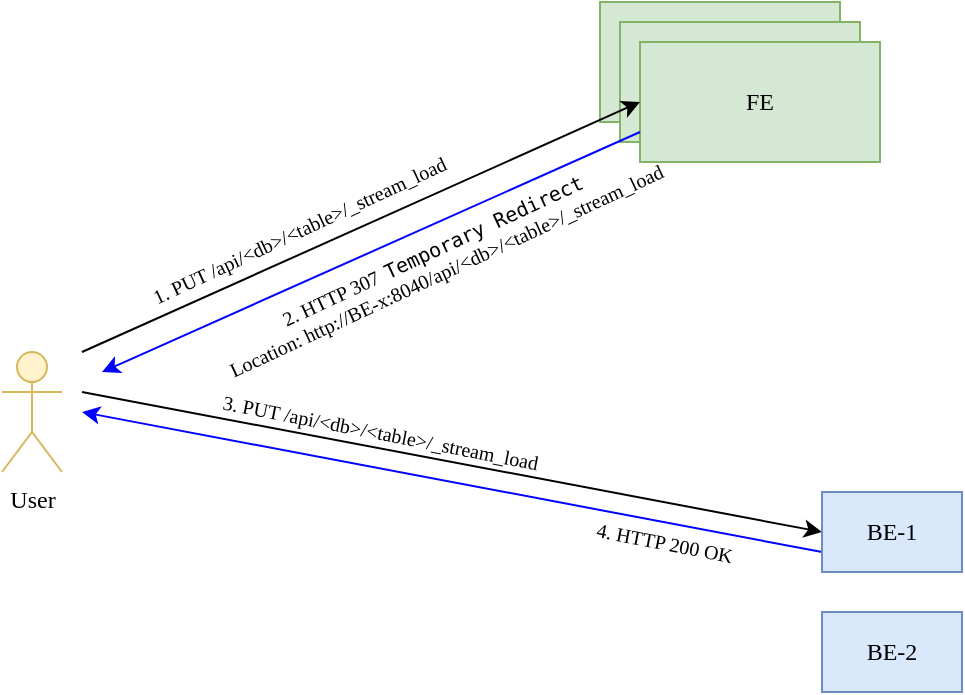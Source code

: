 <mxfile version="22.0.8" type="device" pages="7">
  <diagram id="x-8XUFO4KVnI9SPyYXdu" name="Page-1">
    <mxGraphModel dx="199" dy="569" grid="1" gridSize="10" guides="1" tooltips="1" connect="1" arrows="1" fold="1" page="1" pageScale="1" pageWidth="827" pageHeight="1169" math="0" shadow="0">
      <root>
        <mxCell id="0" />
        <mxCell id="1" parent="0" />
        <mxCell id="h6iO9dej6Ll2tVSFS8EP-6" style="rounded=0;orthogonalLoop=1;jettySize=auto;html=1;entryX=0;entryY=0.5;entryDx=0;entryDy=0;" parent="1" target="9P7ayATm7iGw8O_V9dax-6" edge="1">
          <mxGeometry relative="1" as="geometry">
            <mxPoint x="940" y="210" as="sourcePoint" />
          </mxGeometry>
        </mxCell>
        <mxCell id="h6iO9dej6Ll2tVSFS8EP-7" value="3. PUT /api/&amp;lt;db&amp;gt;/&amp;lt;table&amp;gt;/_stream_load" style="edgeLabel;html=1;align=center;verticalAlign=middle;resizable=0;points=[];labelBackgroundColor=none;fontFamily=Lucida Console;fontSize=10;fontStyle=0;rotation=11;" parent="h6iO9dej6Ll2tVSFS8EP-6" vertex="1" connectable="0">
          <mxGeometry x="-0.067" y="-1" relative="1" as="geometry">
            <mxPoint x="-23" y="-14" as="offset" />
          </mxGeometry>
        </mxCell>
        <mxCell id="9P7ayATm7iGw8O_V9dax-1" value="User" style="shape=umlActor;verticalLabelPosition=bottom;verticalAlign=top;html=1;outlineConnect=0;fontFamily=Comic Sans MS;fillColor=#fff2cc;strokeColor=#d6b656;" parent="1" vertex="1">
          <mxGeometry x="900" y="190" width="30" height="60" as="geometry" />
        </mxCell>
        <mxCell id="9P7ayATm7iGw8O_V9dax-2" value="" style="rounded=0;whiteSpace=wrap;html=1;fillColor=#d5e8d4;strokeColor=#82b366;" parent="1" vertex="1">
          <mxGeometry x="1199" y="15" width="120" height="60" as="geometry" />
        </mxCell>
        <mxCell id="9P7ayATm7iGw8O_V9dax-3" value="" style="rounded=0;whiteSpace=wrap;html=1;fillColor=#d5e8d4;strokeColor=#82b366;" parent="1" vertex="1">
          <mxGeometry x="1209" y="25" width="120" height="60" as="geometry" />
        </mxCell>
        <mxCell id="9P7ayATm7iGw8O_V9dax-4" value="FE" style="rounded=0;whiteSpace=wrap;html=1;fontFamily=Comic Sans MS;fillColor=#d5e8d4;strokeColor=#82b366;" parent="1" vertex="1">
          <mxGeometry x="1219" y="35" width="120" height="60" as="geometry" />
        </mxCell>
        <mxCell id="h6iO9dej6Ll2tVSFS8EP-8" style="rounded=0;orthogonalLoop=1;jettySize=auto;html=1;exitX=0;exitY=0.75;exitDx=0;exitDy=0;strokeColor=#0000FF;" parent="1" source="9P7ayATm7iGw8O_V9dax-6" edge="1">
          <mxGeometry relative="1" as="geometry">
            <mxPoint x="940" y="220" as="targetPoint" />
          </mxGeometry>
        </mxCell>
        <mxCell id="h6iO9dej6Ll2tVSFS8EP-9" value="4. HTTP 200 OK" style="edgeLabel;html=1;align=center;verticalAlign=middle;resizable=0;points=[];labelBackgroundColor=none;fontFamily=Lucida Console;fontSize=10;fontStyle=0;rotation=11;" parent="h6iO9dej6Ll2tVSFS8EP-8" vertex="1" connectable="0">
          <mxGeometry x="-0.274" y="-5" relative="1" as="geometry">
            <mxPoint x="54" y="25" as="offset" />
          </mxGeometry>
        </mxCell>
        <mxCell id="9P7ayATm7iGw8O_V9dax-6" value="BE-1" style="rounded=0;whiteSpace=wrap;html=1;fontFamily=Comic Sans MS;fillColor=#dae8fc;strokeColor=#6c8ebf;" parent="1" vertex="1">
          <mxGeometry x="1310" y="260" width="70" height="40" as="geometry" />
        </mxCell>
        <mxCell id="9P7ayATm7iGw8O_V9dax-7" value="BE-2" style="rounded=0;whiteSpace=wrap;html=1;fontFamily=Comic Sans MS;fillColor=#dae8fc;strokeColor=#6c8ebf;" parent="1" vertex="1">
          <mxGeometry x="1310" y="320" width="70" height="40" as="geometry" />
        </mxCell>
        <mxCell id="h6iO9dej6Ll2tVSFS8EP-1" style="rounded=0;orthogonalLoop=1;jettySize=auto;html=1;entryX=0;entryY=0.5;entryDx=0;entryDy=0;" parent="1" target="9P7ayATm7iGw8O_V9dax-4" edge="1">
          <mxGeometry relative="1" as="geometry">
            <mxPoint x="940" y="190" as="sourcePoint" />
          </mxGeometry>
        </mxCell>
        <mxCell id="h6iO9dej6Ll2tVSFS8EP-2" value="1. PUT /api/&amp;lt;db&amp;gt;/&amp;lt;table&amp;gt;/_stream_load" style="edgeLabel;html=1;align=center;verticalAlign=middle;resizable=0;points=[];labelBackgroundColor=none;fontFamily=Lucida Console;fontSize=10;fontStyle=0;rotation=335;" parent="h6iO9dej6Ll2tVSFS8EP-1" vertex="1" connectable="0">
          <mxGeometry x="-0.047" relative="1" as="geometry">
            <mxPoint x="-25" y="-2" as="offset" />
          </mxGeometry>
        </mxCell>
        <mxCell id="h6iO9dej6Ll2tVSFS8EP-4" style="rounded=0;orthogonalLoop=1;jettySize=auto;html=1;exitX=0;exitY=0.75;exitDx=0;exitDy=0;strokeColor=#0000FF;" parent="1" source="9P7ayATm7iGw8O_V9dax-4" edge="1">
          <mxGeometry relative="1" as="geometry">
            <mxPoint x="950" y="200" as="targetPoint" />
          </mxGeometry>
        </mxCell>
        <mxCell id="h6iO9dej6Ll2tVSFS8EP-10" value="2. HTTP 307&lt;code style=&quot;border-color: var(--border-color); text-align: left; box-sizing: border-box; border-radius: var(--elem-radius); padding: 0.125rem 0.25rem; width: fit-content; font-size: 10px;&quot;&gt;Temporary Redirect&lt;/code&gt;&lt;br style=&quot;border-color: var(--border-color); text-align: left; font-size: 10px;&quot;&gt;&lt;span style=&quot;text-align: left; font-size: 10px;&quot;&gt;Location: http://BE-x:8040/api/&amp;lt;db&amp;gt;/&amp;lt;table&amp;gt;/_stream_load&lt;/span&gt;" style="edgeLabel;html=1;align=center;verticalAlign=middle;resizable=0;points=[];fontSize=10;fontFamily=Lucida Console;rotation=335;labelBackgroundColor=none;fontStyle=0" parent="h6iO9dej6Ll2tVSFS8EP-4" vertex="1" connectable="0">
          <mxGeometry x="-0.073" relative="1" as="geometry">
            <mxPoint x="24" y="8" as="offset" />
          </mxGeometry>
        </mxCell>
      </root>
    </mxGraphModel>
  </diagram>
  <diagram id="SNlr5mZYPRkQkHPOVEBI" name="Page-2">
    <mxGraphModel dx="199" dy="649" grid="1" gridSize="10" guides="1" tooltips="1" connect="1" arrows="1" fold="1" page="1" pageScale="1" pageWidth="827" pageHeight="1169" math="0" shadow="0">
      <root>
        <mxCell id="0" />
        <mxCell id="1" parent="0" />
        <mxCell id="7bP2aym7wYCzR2TTsN6d-26" value="Private Network" style="rounded=0;whiteSpace=wrap;html=1;labelBackgroundColor=none;fontFamily=Verdana;fontSize=10;fillColor=#eeeeee;dashed=1;strokeColor=#36393d;labelPosition=center;verticalLabelPosition=bottom;align=center;verticalAlign=top;fontStyle=1" parent="1" vertex="1">
          <mxGeometry x="1230" y="32" width="270" height="390" as="geometry" />
        </mxCell>
        <mxCell id="7bP2aym7wYCzR2TTsN6d-1" style="rounded=0;orthogonalLoop=1;jettySize=auto;html=1;entryX=0;entryY=0.5;entryDx=0;entryDy=0;" parent="1" target="7bP2aym7wYCzR2TTsN6d-9" edge="1">
          <mxGeometry relative="1" as="geometry">
            <mxPoint x="940" y="252" as="sourcePoint" />
          </mxGeometry>
        </mxCell>
        <mxCell id="7bP2aym7wYCzR2TTsN6d-2" value="3. PUT /api/&amp;lt;db&amp;gt;/&amp;lt;table&amp;gt;/_stream_load" style="edgeLabel;html=1;align=center;verticalAlign=middle;resizable=0;points=[];labelBackgroundColor=none;fontFamily=Lucida Console;fontSize=10;fontStyle=0;rotation=11;" parent="7bP2aym7wYCzR2TTsN6d-1" vertex="1" connectable="0">
          <mxGeometry x="-0.067" y="-1" relative="1" as="geometry">
            <mxPoint x="-23" y="-14" as="offset" />
          </mxGeometry>
        </mxCell>
        <mxCell id="7bP2aym7wYCzR2TTsN6d-3" value="User" style="shape=umlActor;verticalLabelPosition=bottom;verticalAlign=top;html=1;outlineConnect=0;fontFamily=Comic Sans MS;fillColor=#fff2cc;strokeColor=#d6b656;" parent="1" vertex="1">
          <mxGeometry x="900" y="232" width="30" height="60" as="geometry" />
        </mxCell>
        <mxCell id="7bP2aym7wYCzR2TTsN6d-20" style="edgeStyle=none;rounded=0;orthogonalLoop=1;jettySize=auto;html=1;exitX=1;exitY=0.5;exitDx=0;exitDy=0;entryX=0;entryY=0.5;entryDx=0;entryDy=0;strokeColor=#000000;fontFamily=Lucida Console;fontSize=10;" parent="1" source="7bP2aym7wYCzR2TTsN6d-6" target="7bP2aym7wYCzR2TTsN6d-17" edge="1">
          <mxGeometry relative="1" as="geometry" />
        </mxCell>
        <mxCell id="7bP2aym7wYCzR2TTsN6d-21" style="edgeStyle=none;rounded=0;orthogonalLoop=1;jettySize=auto;html=1;exitX=1;exitY=0.5;exitDx=0;exitDy=0;strokeColor=#000000;fontFamily=Lucida Console;fontSize=10;" parent="1" source="7bP2aym7wYCzR2TTsN6d-6" target="7bP2aym7wYCzR2TTsN6d-18" edge="1">
          <mxGeometry relative="1" as="geometry" />
        </mxCell>
        <mxCell id="7bP2aym7wYCzR2TTsN6d-22" style="edgeStyle=none;rounded=0;orthogonalLoop=1;jettySize=auto;html=1;exitX=1;exitY=0.5;exitDx=0;exitDy=0;entryX=0;entryY=0.5;entryDx=0;entryDy=0;strokeColor=#000000;fontFamily=Lucida Console;fontSize=10;" parent="1" source="7bP2aym7wYCzR2TTsN6d-6" target="7bP2aym7wYCzR2TTsN6d-19" edge="1">
          <mxGeometry relative="1" as="geometry" />
        </mxCell>
        <mxCell id="7bP2aym7wYCzR2TTsN6d-6" value="FE Service LB" style="rounded=0;whiteSpace=wrap;html=1;fontFamily=Comic Sans MS;fillColor=#fff2cc;strokeColor=#d6b656;" parent="1" vertex="1">
          <mxGeometry x="1219" y="77" width="120" height="60" as="geometry" />
        </mxCell>
        <mxCell id="7bP2aym7wYCzR2TTsN6d-9" value="BE-1 POD" style="rounded=0;whiteSpace=wrap;html=1;fontFamily=Comic Sans MS;fillColor=#dae8fc;strokeColor=#6c8ebf;" parent="1" vertex="1">
          <mxGeometry x="1310" y="302" width="70" height="40" as="geometry" />
        </mxCell>
        <mxCell id="7bP2aym7wYCzR2TTsN6d-10" value="BE-2 POD" style="rounded=0;whiteSpace=wrap;html=1;fontFamily=Comic Sans MS;fillColor=#dae8fc;strokeColor=#6c8ebf;" parent="1" vertex="1">
          <mxGeometry x="1310" y="362" width="70" height="40" as="geometry" />
        </mxCell>
        <mxCell id="7bP2aym7wYCzR2TTsN6d-11" style="rounded=0;orthogonalLoop=1;jettySize=auto;html=1;entryX=0;entryY=0.5;entryDx=0;entryDy=0;" parent="1" target="7bP2aym7wYCzR2TTsN6d-6" edge="1">
          <mxGeometry relative="1" as="geometry">
            <mxPoint x="940" y="232" as="sourcePoint" />
          </mxGeometry>
        </mxCell>
        <mxCell id="7bP2aym7wYCzR2TTsN6d-12" value="1. PUT /api/&amp;lt;db&amp;gt;/&amp;lt;table&amp;gt;/_stream_load" style="edgeLabel;html=1;align=center;verticalAlign=middle;resizable=0;points=[];labelBackgroundColor=none;fontFamily=Lucida Console;fontSize=10;fontStyle=0;rotation=335;" parent="7bP2aym7wYCzR2TTsN6d-11" vertex="1" connectable="0">
          <mxGeometry x="-0.047" relative="1" as="geometry">
            <mxPoint x="-25" y="-2" as="offset" />
          </mxGeometry>
        </mxCell>
        <mxCell id="7bP2aym7wYCzR2TTsN6d-13" style="rounded=0;orthogonalLoop=1;jettySize=auto;html=1;exitX=0;exitY=0.75;exitDx=0;exitDy=0;strokeColor=#0000FF;" parent="1" source="7bP2aym7wYCzR2TTsN6d-6" edge="1">
          <mxGeometry relative="1" as="geometry">
            <mxPoint x="950" y="242" as="targetPoint" />
          </mxGeometry>
        </mxCell>
        <mxCell id="7bP2aym7wYCzR2TTsN6d-14" value="2. HTTP 307&lt;code style=&quot;border-color: var(--border-color); text-align: left; box-sizing: border-box; border-radius: var(--elem-radius); padding: 0.125rem 0.25rem; width: fit-content; font-size: 10px;&quot;&gt;Temporary Redirect&lt;/code&gt;&lt;br style=&quot;border-color: var(--border-color); text-align: left; font-size: 10px;&quot;&gt;&lt;span style=&quot;text-align: left; font-size: 10px;&quot;&gt;Location: &lt;font color=&quot;#ff0000&quot;&gt;http://BE-x:8040/api/&amp;lt;db&amp;gt;/&amp;lt;table&amp;gt;/_stream_load&lt;/font&gt;&lt;/span&gt;" style="edgeLabel;html=1;align=center;verticalAlign=middle;resizable=0;points=[];fontSize=10;fontFamily=Lucida Console;rotation=335;labelBackgroundColor=none;fontStyle=0" parent="7bP2aym7wYCzR2TTsN6d-13" vertex="1" connectable="0">
          <mxGeometry x="-0.073" relative="1" as="geometry">
            <mxPoint x="24" y="8" as="offset" />
          </mxGeometry>
        </mxCell>
        <mxCell id="7bP2aym7wYCzR2TTsN6d-17" value="FE POD" style="rounded=0;whiteSpace=wrap;html=1;fontFamily=Comic Sans MS;fillColor=#d5e8d4;strokeColor=#82b366;opacity=80;" parent="1" vertex="1">
          <mxGeometry x="1410" y="42" width="70" height="40" as="geometry" />
        </mxCell>
        <mxCell id="7bP2aym7wYCzR2TTsN6d-18" value="FE POD" style="rounded=0;whiteSpace=wrap;html=1;fontFamily=Comic Sans MS;fillColor=#d5e8d4;strokeColor=#82b366;opacity=80;" parent="1" vertex="1">
          <mxGeometry x="1410" y="92" width="70" height="40" as="geometry" />
        </mxCell>
        <mxCell id="7bP2aym7wYCzR2TTsN6d-19" value="FE POD" style="rounded=0;whiteSpace=wrap;html=1;fontFamily=Comic Sans MS;fillColor=#d5e8d4;strokeColor=#82b366;opacity=80;" parent="1" vertex="1">
          <mxGeometry x="1410" y="142" width="70" height="40" as="geometry" />
        </mxCell>
        <mxCell id="7bP2aym7wYCzR2TTsN6d-23" value="" style="verticalLabelPosition=bottom;verticalAlign=top;html=1;shape=mxgraph.basic.no_symbol;labelBackgroundColor=none;fontFamily=Lucida Console;fontSize=10;opacity=80;fillColor=#FF0000;strokeColor=none;" parent="1" vertex="1">
          <mxGeometry x="1210" y="282" width="40" height="40" as="geometry" />
        </mxCell>
      </root>
    </mxGraphModel>
  </diagram>
  <diagram id="usL6LKdsgT7rTrIcIbps" name="Page-3">
    <mxGraphModel dx="199" dy="649" grid="1" gridSize="10" guides="1" tooltips="1" connect="1" arrows="1" fold="1" page="1" pageScale="1" pageWidth="827" pageHeight="1169" math="0" shadow="0">
      <root>
        <mxCell id="0" />
        <mxCell id="1" parent="0" />
        <mxCell id="xTGqJYmua0WMi3BBw8ay-1" value="Private Network" style="rounded=0;whiteSpace=wrap;html=1;labelBackgroundColor=none;fontFamily=Verdana;fontSize=10;fillColor=#eeeeee;dashed=1;strokeColor=#36393d;labelPosition=center;verticalLabelPosition=bottom;align=center;verticalAlign=top;fontStyle=1" parent="1" vertex="1">
          <mxGeometry x="1230" y="32" width="270" height="390" as="geometry" />
        </mxCell>
        <mxCell id="xTGqJYmua0WMi3BBw8ay-4" value="User" style="shape=umlActor;verticalLabelPosition=bottom;verticalAlign=top;html=1;outlineConnect=0;fontFamily=Comic Sans MS;fillColor=#fff2cc;strokeColor=#d6b656;" parent="1" vertex="1">
          <mxGeometry x="922" y="265" width="30" height="60" as="geometry" />
        </mxCell>
        <mxCell id="xTGqJYmua0WMi3BBw8ay-5" style="edgeStyle=none;rounded=0;orthogonalLoop=1;jettySize=auto;html=1;exitX=1;exitY=0.5;exitDx=0;exitDy=0;entryX=0;entryY=0.5;entryDx=0;entryDy=0;strokeColor=#000000;fontFamily=Lucida Console;fontSize=10;" parent="1" source="xTGqJYmua0WMi3BBw8ay-8" target="xTGqJYmua0WMi3BBw8ay-15" edge="1">
          <mxGeometry relative="1" as="geometry" />
        </mxCell>
        <mxCell id="xTGqJYmua0WMi3BBw8ay-6" style="edgeStyle=none;rounded=0;orthogonalLoop=1;jettySize=auto;html=1;exitX=1;exitY=0.5;exitDx=0;exitDy=0;strokeColor=#000000;fontFamily=Lucida Console;fontSize=10;" parent="1" source="xTGqJYmua0WMi3BBw8ay-8" target="xTGqJYmua0WMi3BBw8ay-16" edge="1">
          <mxGeometry relative="1" as="geometry" />
        </mxCell>
        <mxCell id="xTGqJYmua0WMi3BBw8ay-7" style="edgeStyle=none;rounded=0;orthogonalLoop=1;jettySize=auto;html=1;exitX=1;exitY=0.5;exitDx=0;exitDy=0;entryX=0;entryY=0.5;entryDx=0;entryDy=0;strokeColor=#000000;fontFamily=Lucida Console;fontSize=10;" parent="1" source="xTGqJYmua0WMi3BBw8ay-8" target="xTGqJYmua0WMi3BBw8ay-17" edge="1">
          <mxGeometry relative="1" as="geometry" />
        </mxCell>
        <mxCell id="xTGqJYmua0WMi3BBw8ay-8" value="FE Service LB" style="rounded=0;whiteSpace=wrap;html=1;fontFamily=Comic Sans MS;fillColor=#fff2cc;strokeColor=#d6b656;" parent="1" vertex="1">
          <mxGeometry x="1219" y="77" width="120" height="60" as="geometry" />
        </mxCell>
        <mxCell id="xTGqJYmua0WMi3BBw8ay-9" value="BE-1 POD" style="rounded=0;whiteSpace=wrap;html=1;fontFamily=Comic Sans MS;fillColor=#dae8fc;strokeColor=#6c8ebf;" parent="1" vertex="1">
          <mxGeometry x="1410" y="242" width="70" height="40" as="geometry" />
        </mxCell>
        <mxCell id="xTGqJYmua0WMi3BBw8ay-10" value="BE-2 POD" style="rounded=0;whiteSpace=wrap;html=1;fontFamily=Comic Sans MS;fillColor=#dae8fc;strokeColor=#6c8ebf;" parent="1" vertex="1">
          <mxGeometry x="1410" y="310" width="70" height="40" as="geometry" />
        </mxCell>
        <mxCell id="xTGqJYmua0WMi3BBw8ay-11" style="rounded=0;orthogonalLoop=1;jettySize=auto;html=1;entryX=0;entryY=0.25;entryDx=0;entryDy=0;" parent="1" edge="1">
          <mxGeometry relative="1" as="geometry">
            <mxPoint x="960" y="288" as="sourcePoint" />
            <mxPoint x="1219" y="288" as="targetPoint" />
          </mxGeometry>
        </mxCell>
        <mxCell id="xTGqJYmua0WMi3BBw8ay-12" value="1. PUT /api/&amp;lt;db&amp;gt;/&amp;lt;table&amp;gt;/_stream_load" style="edgeLabel;html=1;align=center;verticalAlign=middle;resizable=0;points=[];labelBackgroundColor=none;fontFamily=Lucida Console;fontSize=10;fontStyle=0;rotation=0;" parent="xTGqJYmua0WMi3BBw8ay-11" vertex="1" connectable="0">
          <mxGeometry x="-0.047" relative="1" as="geometry">
            <mxPoint x="-22" y="-15" as="offset" />
          </mxGeometry>
        </mxCell>
        <mxCell id="xTGqJYmua0WMi3BBw8ay-13" style="rounded=0;orthogonalLoop=1;jettySize=auto;html=1;exitX=0.003;exitY=0.667;exitDx=0;exitDy=0;strokeColor=#0000FF;exitPerimeter=0;" parent="1" source="xTGqJYmua0WMi3BBw8ay-19" edge="1">
          <mxGeometry relative="1" as="geometry">
            <mxPoint x="960" y="310" as="targetPoint" />
            <mxPoint x="1219" y="308" as="sourcePoint" />
          </mxGeometry>
        </mxCell>
        <mxCell id="xTGqJYmua0WMi3BBw8ay-14" value="2. HTTP OK" style="edgeLabel;html=1;align=center;verticalAlign=middle;resizable=0;points=[];fontSize=10;fontFamily=Lucida Console;rotation=0;labelBackgroundColor=none;fontStyle=0" parent="xTGqJYmua0WMi3BBw8ay-13" vertex="1" connectable="0">
          <mxGeometry x="-0.073" relative="1" as="geometry">
            <mxPoint x="-9" y="8" as="offset" />
          </mxGeometry>
        </mxCell>
        <mxCell id="xTGqJYmua0WMi3BBw8ay-15" value="FE POD" style="rounded=0;whiteSpace=wrap;html=1;fontFamily=Comic Sans MS;fillColor=#d5e8d4;strokeColor=#82b366;opacity=80;" parent="1" vertex="1">
          <mxGeometry x="1410" y="42" width="70" height="40" as="geometry" />
        </mxCell>
        <mxCell id="xTGqJYmua0WMi3BBw8ay-16" value="FE POD" style="rounded=0;whiteSpace=wrap;html=1;fontFamily=Comic Sans MS;fillColor=#d5e8d4;strokeColor=#82b366;opacity=80;" parent="1" vertex="1">
          <mxGeometry x="1410" y="92" width="70" height="40" as="geometry" />
        </mxCell>
        <mxCell id="xTGqJYmua0WMi3BBw8ay-17" value="FE POD" style="rounded=0;whiteSpace=wrap;html=1;fontFamily=Comic Sans MS;fillColor=#d5e8d4;strokeColor=#82b366;opacity=80;" parent="1" vertex="1">
          <mxGeometry x="1410" y="142" width="70" height="40" as="geometry" />
        </mxCell>
        <mxCell id="xTGqJYmua0WMi3BBw8ay-20" style="edgeStyle=none;rounded=0;orthogonalLoop=1;jettySize=auto;html=1;exitX=1;exitY=0.5;exitDx=0;exitDy=0;entryX=0;entryY=0.5;entryDx=0;entryDy=0;strokeColor=#000000;fontFamily=Verdana;fontSize=10;fontColor=#FF0000;" parent="1" source="xTGqJYmua0WMi3BBw8ay-19" target="xTGqJYmua0WMi3BBw8ay-9" edge="1">
          <mxGeometry relative="1" as="geometry" />
        </mxCell>
        <mxCell id="xTGqJYmua0WMi3BBw8ay-21" style="edgeStyle=none;rounded=0;orthogonalLoop=1;jettySize=auto;html=1;exitX=1;exitY=0.5;exitDx=0;exitDy=0;entryX=0;entryY=0.5;entryDx=0;entryDy=0;strokeColor=#000000;fontFamily=Verdana;fontSize=10;fontColor=#FF0000;" parent="1" source="xTGqJYmua0WMi3BBw8ay-19" target="xTGqJYmua0WMi3BBw8ay-10" edge="1">
          <mxGeometry relative="1" as="geometry" />
        </mxCell>
        <mxCell id="xTGqJYmua0WMi3BBw8ay-19" value="BE Service LB" style="rounded=0;whiteSpace=wrap;html=1;fontFamily=Comic Sans MS;fillColor=#fff2cc;strokeColor=#d6b656;fontStyle=1" parent="1" vertex="1">
          <mxGeometry x="1219" y="270" width="120" height="60" as="geometry" />
        </mxCell>
      </root>
    </mxGraphModel>
  </diagram>
  <diagram id="m3ujRV2cdkXI_hfu4w7O" name="Page-4">
    <mxGraphModel dx="199" dy="1738" grid="1" gridSize="10" guides="1" tooltips="1" connect="1" arrows="1" fold="1" page="1" pageScale="1" pageWidth="827" pageHeight="1169" math="0" shadow="0">
      <root>
        <mxCell id="0" />
        <mxCell id="1" parent="0" />
        <mxCell id="RmEavR5O3qaWNadBns78-1" value="Kubernetes" style="rounded=0;whiteSpace=wrap;html=1;labelBackgroundColor=none;fontFamily=Verdana;fontSize=10;fillColor=#eeeeee;dashed=1;strokeColor=#36393d;labelPosition=center;verticalLabelPosition=bottom;align=center;verticalAlign=top;fontStyle=1" parent="1" vertex="1">
          <mxGeometry x="1230" y="-20" width="540" height="480" as="geometry" />
        </mxCell>
        <mxCell id="RmEavR5O3qaWNadBns78-2" value="User" style="shape=umlActor;verticalLabelPosition=bottom;verticalAlign=top;html=1;outlineConnect=0;fontFamily=Comic Sans MS;fillColor=#fff2cc;strokeColor=#d6b656;" parent="1" vertex="1">
          <mxGeometry x="870" y="265" width="30" height="95" as="geometry" />
        </mxCell>
        <mxCell id="RmEavR5O3qaWNadBns78-3" style="edgeStyle=none;rounded=0;orthogonalLoop=1;jettySize=auto;html=1;exitX=1;exitY=0.5;exitDx=0;exitDy=0;entryX=0;entryY=0.5;entryDx=0;entryDy=0;strokeColor=#000000;fontFamily=Lucida Console;fontSize=10;" parent="1" source="RmEavR5O3qaWNadBns78-6" target="RmEavR5O3qaWNadBns78-13" edge="1">
          <mxGeometry relative="1" as="geometry" />
        </mxCell>
        <mxCell id="RmEavR5O3qaWNadBns78-4" style="edgeStyle=none;rounded=0;orthogonalLoop=1;jettySize=auto;html=1;exitX=1;exitY=0.5;exitDx=0;exitDy=0;strokeColor=#000000;fontFamily=Lucida Console;fontSize=10;" parent="1" source="RmEavR5O3qaWNadBns78-6" target="RmEavR5O3qaWNadBns78-14" edge="1">
          <mxGeometry relative="1" as="geometry" />
        </mxCell>
        <mxCell id="RmEavR5O3qaWNadBns78-5" style="edgeStyle=none;rounded=0;orthogonalLoop=1;jettySize=auto;html=1;exitX=1;exitY=0.5;exitDx=0;exitDy=0;entryX=0;entryY=0.5;entryDx=0;entryDy=0;strokeColor=#000000;fontFamily=Lucida Console;fontSize=10;" parent="1" source="RmEavR5O3qaWNadBns78-6" target="RmEavR5O3qaWNadBns78-15" edge="1">
          <mxGeometry relative="1" as="geometry" />
        </mxCell>
        <mxCell id="RmEavR5O3qaWNadBns78-6" value="FE Service LB" style="rounded=0;whiteSpace=wrap;html=1;fontFamily=Comic Sans MS;fillColor=#fff2cc;strokeColor=#d6b656;" parent="1" vertex="1">
          <mxGeometry x="1218" y="35" width="120" height="60" as="geometry" />
        </mxCell>
        <mxCell id="RmEavR5O3qaWNadBns78-7" value="BE-1 POD" style="rounded=0;whiteSpace=wrap;html=1;fontFamily=Comic Sans MS;fillColor=#dae8fc;strokeColor=#6c8ebf;" parent="1" vertex="1">
          <mxGeometry x="1680" y="251" width="70" height="40" as="geometry" />
        </mxCell>
        <mxCell id="RmEavR5O3qaWNadBns78-8" value="BE-2 POD" style="rounded=0;whiteSpace=wrap;html=1;fontFamily=Comic Sans MS;fillColor=#dae8fc;strokeColor=#6c8ebf;" parent="1" vertex="1">
          <mxGeometry x="1670" y="330" width="70" height="40" as="geometry" />
        </mxCell>
        <mxCell id="RmEavR5O3qaWNadBns78-9" style="rounded=0;orthogonalLoop=1;jettySize=auto;html=1;entryX=0;entryY=0.25;entryDx=0;entryDy=0;" parent="1" edge="1">
          <mxGeometry relative="1" as="geometry">
            <mxPoint x="910" y="270" as="sourcePoint" />
            <mxPoint x="1219" y="288" as="targetPoint" />
          </mxGeometry>
        </mxCell>
        <mxCell id="RmEavR5O3qaWNadBns78-10" value="1. PUT /api/&amp;lt;db&amp;gt;/&amp;lt;table&amp;gt;/_stream_load" style="edgeLabel;html=1;align=center;verticalAlign=middle;resizable=0;points=[];labelBackgroundColor=none;fontFamily=Helvetica;fontSize=10;fontStyle=0;rotation=4;" parent="RmEavR5O3qaWNadBns78-9" vertex="1" connectable="0">
          <mxGeometry x="-0.047" relative="1" as="geometry">
            <mxPoint x="-22" y="-15" as="offset" />
          </mxGeometry>
        </mxCell>
        <mxCell id="RmEavR5O3qaWNadBns78-11" style="rounded=0;orthogonalLoop=1;jettySize=auto;html=1;exitX=0.003;exitY=0.667;exitDx=0;exitDy=0;strokeColor=#0000FF;exitPerimeter=0;" parent="1" edge="1">
          <mxGeometry relative="1" as="geometry">
            <mxPoint x="910" y="280" as="targetPoint" />
            <mxPoint x="1219" y="300.02" as="sourcePoint" />
          </mxGeometry>
        </mxCell>
        <mxCell id="RmEavR5O3qaWNadBns78-12" value="4. HTTP 307&lt;code style=&quot;border-color: var(--border-color); text-align: left; box-sizing: border-box; border-radius: var(--elem-radius); padding: 0.125rem 0.25rem; width: fit-content; font-size: 10px;&quot;&gt;Temporary Redirect&lt;/code&gt;&lt;br style=&quot;border-color: var(--border-color); text-align: left; font-size: 10px;&quot;&gt;&lt;span style=&quot;border-color: var(--border-color); font-size: 10px;&quot;&gt;Location: &lt;font color=&quot;#ff0000&quot; style=&quot;font-size: 10px;&quot;&gt;http://nginx-lb/be/BE-x:8040/api/&amp;lt;db&amp;gt;/&amp;lt;table&amp;gt;/_stream_load&lt;/font&gt;&lt;/span&gt;" style="edgeLabel;html=1;align=center;verticalAlign=middle;resizable=0;points=[];fontSize=10;fontFamily=Helvetica;rotation=4;labelBackgroundColor=none;fontStyle=0" parent="RmEavR5O3qaWNadBns78-11" vertex="1" connectable="0">
          <mxGeometry x="-0.073" relative="1" as="geometry">
            <mxPoint x="-10" y="12" as="offset" />
          </mxGeometry>
        </mxCell>
        <mxCell id="RmEavR5O3qaWNadBns78-13" value="FE POD" style="rounded=0;whiteSpace=wrap;html=1;fontFamily=Comic Sans MS;fillColor=#d5e8d4;strokeColor=#82b366;opacity=80;" parent="1" vertex="1">
          <mxGeometry x="1391" width="70" height="40" as="geometry" />
        </mxCell>
        <mxCell id="RmEavR5O3qaWNadBns78-14" value="FE POD" style="rounded=0;whiteSpace=wrap;html=1;fontFamily=Comic Sans MS;fillColor=#d5e8d4;strokeColor=#82b366;opacity=80;" parent="1" vertex="1">
          <mxGeometry x="1391" y="50" width="70" height="40" as="geometry" />
        </mxCell>
        <mxCell id="RmEavR5O3qaWNadBns78-15" value="FE POD" style="rounded=0;whiteSpace=wrap;html=1;fontFamily=Comic Sans MS;fillColor=#d5e8d4;strokeColor=#82b366;opacity=80;" parent="1" vertex="1">
          <mxGeometry x="1391" y="100" width="70" height="40" as="geometry" />
        </mxCell>
        <mxCell id="RmEavR5O3qaWNadBns78-23" style="rounded=0;orthogonalLoop=1;jettySize=auto;html=1;exitX=1;exitY=0.5;exitDx=0;exitDy=0;entryX=0;entryY=0.5;entryDx=0;entryDy=0;" parent="1" source="RmEavR5O3qaWNadBns78-19" target="RmEavR5O3qaWNadBns78-20" edge="1">
          <mxGeometry relative="1" as="geometry" />
        </mxCell>
        <mxCell id="RmEavR5O3qaWNadBns78-24" style="edgeStyle=none;rounded=0;orthogonalLoop=1;jettySize=auto;html=1;exitX=1;exitY=0.5;exitDx=0;exitDy=0;entryX=0;entryY=0.5;entryDx=0;entryDy=0;" parent="1" source="RmEavR5O3qaWNadBns78-19" target="RmEavR5O3qaWNadBns78-21" edge="1">
          <mxGeometry relative="1" as="geometry" />
        </mxCell>
        <mxCell id="RmEavR5O3qaWNadBns78-25" style="edgeStyle=none;rounded=0;orthogonalLoop=1;jettySize=auto;html=1;exitX=1;exitY=0.5;exitDx=0;exitDy=0;entryX=0;entryY=0.75;entryDx=0;entryDy=0;" parent="1" source="RmEavR5O3qaWNadBns78-19" target="RmEavR5O3qaWNadBns78-22" edge="1">
          <mxGeometry relative="1" as="geometry" />
        </mxCell>
        <mxCell id="RmEavR5O3qaWNadBns78-19" value="NGINX Service LB" style="rounded=0;whiteSpace=wrap;html=1;fontFamily=Comic Sans MS;fillColor=#fff2cc;strokeColor=#d6b656;" parent="1" vertex="1">
          <mxGeometry x="1218" y="265" width="120" height="60" as="geometry" />
        </mxCell>
        <mxCell id="RmEavR5O3qaWNadBns78-26" style="edgeStyle=none;rounded=0;orthogonalLoop=1;jettySize=auto;html=1;" parent="1" edge="1">
          <mxGeometry relative="1" as="geometry">
            <mxPoint x="1395" y="246" as="sourcePoint" />
            <mxPoint x="1240" y="100" as="targetPoint" />
          </mxGeometry>
        </mxCell>
        <mxCell id="1QH5dcmAh4hxBmZYu2zF-1" value="2. PUT /api/&amp;lt;db&amp;gt;/&amp;lt;table&amp;gt;/_stream_load" style="edgeLabel;html=1;align=center;verticalAlign=middle;resizable=0;points=[];rotation=43;fontSize=10;fontFamily=Helvetica;labelBackgroundColor=none;" parent="RmEavR5O3qaWNadBns78-26" vertex="1" connectable="0">
          <mxGeometry x="-0.043" y="1" relative="1" as="geometry">
            <mxPoint x="-14" y="-2" as="offset" />
          </mxGeometry>
        </mxCell>
        <mxCell id="1QH5dcmAh4hxBmZYu2zF-3" style="edgeStyle=none;rounded=0;orthogonalLoop=1;jettySize=auto;html=1;exitX=1;exitY=0.5;exitDx=0;exitDy=0;entryX=0;entryY=0.5;entryDx=0;entryDy=0;fontFamily=Helvetica;fontSize=10;fontColor=#FF0000;" parent="1" source="RmEavR5O3qaWNadBns78-20" target="RmEavR5O3qaWNadBns78-7" edge="1">
          <mxGeometry relative="1" as="geometry" />
        </mxCell>
        <mxCell id="1QH5dcmAh4hxBmZYu2zF-4" value="6. PUT &lt;font color=&quot;#ff0000&quot; style=&quot;font-size: 10px;&quot;&gt;/api/&amp;lt;db&amp;gt;/&amp;lt;table&amp;gt;/_stream_load&lt;/font&gt;" style="edgeLabel;html=1;align=center;verticalAlign=middle;resizable=0;points=[];fontSize=10;fontFamily=Helvetica;fontColor=#000000;labelBackgroundColor=none;" parent="1QH5dcmAh4hxBmZYu2zF-3" vertex="1" connectable="0">
          <mxGeometry x="-0.176" y="2" relative="1" as="geometry">
            <mxPoint x="15" y="-9" as="offset" />
          </mxGeometry>
        </mxCell>
        <mxCell id="RmEavR5O3qaWNadBns78-20" value="NGINX POD" style="rounded=0;whiteSpace=wrap;html=1;fontFamily=Comic Sans MS;fillColor=#ffcc99;strokeColor=#36393d;" parent="1" vertex="1">
          <mxGeometry x="1370" y="251" width="80" height="40" as="geometry" />
        </mxCell>
        <mxCell id="RmEavR5O3qaWNadBns78-21" value="NGINX POD" style="rounded=0;whiteSpace=wrap;html=1;fontFamily=Comic Sans MS;fillColor=#ffcc99;strokeColor=#36393d;" parent="1" vertex="1">
          <mxGeometry x="1370" y="330" width="80" height="40" as="geometry" />
        </mxCell>
        <mxCell id="RmEavR5O3qaWNadBns78-22" value="NGINX POD" style="rounded=0;whiteSpace=wrap;html=1;fontFamily=Comic Sans MS;fillColor=#ffcc99;strokeColor=#36393d;" parent="1" vertex="1">
          <mxGeometry x="1370" y="400" width="80" height="40" as="geometry" />
        </mxCell>
        <mxCell id="RmEavR5O3qaWNadBns78-28" style="rounded=0;orthogonalLoop=1;jettySize=auto;html=1;strokeColor=#0000FF;entryX=1;entryY=0;entryDx=0;entryDy=0;" parent="1" edge="1">
          <mxGeometry relative="1" as="geometry">
            <mxPoint x="1421" y="251" as="targetPoint" />
            <mxPoint x="1260" y="100" as="sourcePoint" />
          </mxGeometry>
        </mxCell>
        <mxCell id="1QH5dcmAh4hxBmZYu2zF-2" value="3. HTTP 307&lt;code style=&quot;border-color: var(--border-color); font-size: 10px; text-align: left; box-sizing: border-box; border-radius: var(--elem-radius); padding: 0.125rem 0.25rem; width: fit-content;&quot;&gt;Temporary Redirect&lt;/code&gt;&lt;br style=&quot;border-color: var(--border-color); font-size: 10px; text-align: left;&quot;&gt;&lt;span style=&quot;font-size: 10px;&quot;&gt;Location: http://BE-x:8040/api/&amp;lt;db&amp;gt;/&amp;lt;table&amp;gt;/_stream_load&lt;/span&gt;" style="edgeLabel;html=1;align=center;verticalAlign=middle;resizable=0;points=[];rotation=43;labelBackgroundColor=none;fontSize=10;fontFamily=Helvetica;" parent="RmEavR5O3qaWNadBns78-28" vertex="1" connectable="0">
          <mxGeometry x="-0.225" y="1" relative="1" as="geometry">
            <mxPoint x="42" y="15" as="offset" />
          </mxGeometry>
        </mxCell>
        <mxCell id="RmEavR5O3qaWNadBns78-30" style="rounded=0;orthogonalLoop=1;jettySize=auto;html=1;" parent="1" edge="1">
          <mxGeometry relative="1" as="geometry">
            <mxPoint x="930" y="360" as="sourcePoint" />
            <mxPoint x="1220" y="330" as="targetPoint" />
          </mxGeometry>
        </mxCell>
        <mxCell id="RmEavR5O3qaWNadBns78-31" value="5. PUT /BE-X:8040/api/&amp;lt;db&amp;gt;/&amp;lt;table&amp;gt;/_stream_load" style="edgeLabel;html=1;align=center;verticalAlign=middle;resizable=0;points=[];labelBackgroundColor=none;fontFamily=Helvetica;fontSize=10;fontStyle=0;rotation=354;" parent="RmEavR5O3qaWNadBns78-30" vertex="1" connectable="0">
          <mxGeometry x="-0.047" relative="1" as="geometry">
            <mxPoint x="-22" y="-7" as="offset" />
          </mxGeometry>
        </mxCell>
        <mxCell id="RmEavR5O3qaWNadBns78-32" style="rounded=0;orthogonalLoop=1;jettySize=auto;html=1;strokeColor=#0000FF;" parent="1" edge="1">
          <mxGeometry relative="1" as="geometry">
            <mxPoint x="930" y="370" as="targetPoint" />
            <mxPoint x="1220" y="340" as="sourcePoint" />
          </mxGeometry>
        </mxCell>
        <mxCell id="RmEavR5O3qaWNadBns78-33" value="8. HTTP OK" style="edgeLabel;html=1;align=center;verticalAlign=middle;resizable=0;points=[];fontSize=10;fontFamily=Helvetica;rotation=353;labelBackgroundColor=none;fontStyle=0" parent="RmEavR5O3qaWNadBns78-32" vertex="1" connectable="0">
          <mxGeometry x="-0.073" relative="1" as="geometry">
            <mxPoint x="-9" y="8" as="offset" />
          </mxGeometry>
        </mxCell>
        <mxCell id="1QH5dcmAh4hxBmZYu2zF-5" value="7. HTTP OK" style="rounded=0;orthogonalLoop=1;jettySize=auto;html=1;strokeColor=#0000FF;exitX=0;exitY=0.75;exitDx=0;exitDy=0;entryX=1;entryY=0.75;entryDx=0;entryDy=0;labelBackgroundColor=none;fontFamily=Helvetica;fontSize=10;" parent="1" edge="1">
          <mxGeometry x="-0.045" y="9" relative="1" as="geometry">
            <mxPoint x="1450" y="281" as="targetPoint" />
            <mxPoint x="1680" y="281" as="sourcePoint" />
            <mxPoint as="offset" />
          </mxGeometry>
        </mxCell>
      </root>
    </mxGraphModel>
  </diagram>
  <diagram id="eRs9QQKZ2aQMFP5033ee" name="transaction-stream-load">
    <mxGraphModel dx="1026" dy="569" grid="1" gridSize="10" guides="1" tooltips="1" connect="1" arrows="1" fold="1" page="1" pageScale="1" pageWidth="827" pageHeight="1169" math="0" shadow="0">
      <root>
        <mxCell id="0" />
        <mxCell id="1" parent="0" />
        <mxCell id="5yyrILi7ZTR9tosY3-uV-1" value=":User" style="shape=umlLifeline;perimeter=lifelinePerimeter;whiteSpace=wrap;html=1;container=1;dropTarget=0;collapsible=0;recursiveResize=0;outlineConnect=0;portConstraint=eastwest;newEdgeStyle={&quot;edgeStyle&quot;:&quot;elbowEdgeStyle&quot;,&quot;elbow&quot;:&quot;vertical&quot;,&quot;curved&quot;:0,&quot;rounded&quot;:0};fillColor=#fff2cc;strokeColor=#d6b656;strokeWidth=2;" parent="1" vertex="1">
          <mxGeometry x="72" y="150" width="100" height="580" as="geometry" />
        </mxCell>
        <mxCell id="5yyrILi7ZTR9tosY3-uV-5" value="" style="html=1;points=[];perimeter=orthogonalPerimeter;outlineConnect=0;targetShapes=umlLifeline;portConstraint=eastwest;newEdgeStyle={&quot;edgeStyle&quot;:&quot;elbowEdgeStyle&quot;,&quot;elbow&quot;:&quot;vertical&quot;,&quot;curved&quot;:0,&quot;rounded&quot;:0};" parent="5yyrILi7ZTR9tosY3-uV-1" vertex="1">
          <mxGeometry x="45" y="60" width="10" height="50" as="geometry" />
        </mxCell>
        <mxCell id="5yyrILi7ZTR9tosY3-uV-9" value="" style="html=1;points=[];perimeter=orthogonalPerimeter;outlineConnect=0;targetShapes=umlLifeline;portConstraint=eastwest;newEdgeStyle={&quot;edgeStyle&quot;:&quot;elbowEdgeStyle&quot;,&quot;elbow&quot;:&quot;vertical&quot;,&quot;curved&quot;:0,&quot;rounded&quot;:0};" parent="5yyrILi7ZTR9tosY3-uV-1" vertex="1">
          <mxGeometry x="45" y="131" width="10" height="59" as="geometry" />
        </mxCell>
        <mxCell id="5yyrILi7ZTR9tosY3-uV-41" value="" style="html=1;points=[];perimeter=orthogonalPerimeter;outlineConnect=0;targetShapes=umlLifeline;portConstraint=eastwest;newEdgeStyle={&quot;edgeStyle&quot;:&quot;elbowEdgeStyle&quot;,&quot;elbow&quot;:&quot;vertical&quot;,&quot;curved&quot;:0,&quot;rounded&quot;:0};" parent="5yyrILi7ZTR9tosY3-uV-1" vertex="1">
          <mxGeometry x="45" y="340" width="10" height="57" as="geometry" />
        </mxCell>
        <mxCell id="5yyrILi7ZTR9tosY3-uV-2" value=":FE" style="shape=umlLifeline;perimeter=lifelinePerimeter;whiteSpace=wrap;html=1;container=1;dropTarget=0;collapsible=0;recursiveResize=0;outlineConnect=0;portConstraint=eastwest;newEdgeStyle={&quot;edgeStyle&quot;:&quot;elbowEdgeStyle&quot;,&quot;elbow&quot;:&quot;vertical&quot;,&quot;curved&quot;:0,&quot;rounded&quot;:0};fillColor=#d5e8d4;strokeColor=#82b366;strokeWidth=2;" parent="1" vertex="1">
          <mxGeometry x="357" y="150" width="100" height="580" as="geometry" />
        </mxCell>
        <mxCell id="5yyrILi7ZTR9tosY3-uV-6" value="" style="html=1;points=[];perimeter=orthogonalPerimeter;outlineConnect=0;targetShapes=umlLifeline;portConstraint=eastwest;newEdgeStyle={&quot;edgeStyle&quot;:&quot;elbowEdgeStyle&quot;,&quot;elbow&quot;:&quot;vertical&quot;,&quot;curved&quot;:0,&quot;rounded&quot;:0};" parent="5yyrILi7ZTR9tosY3-uV-2" vertex="1">
          <mxGeometry x="43" y="60" width="10" height="50" as="geometry" />
        </mxCell>
        <mxCell id="5yyrILi7ZTR9tosY3-uV-10" value="" style="html=1;points=[];perimeter=orthogonalPerimeter;outlineConnect=0;targetShapes=umlLifeline;portConstraint=eastwest;newEdgeStyle={&quot;edgeStyle&quot;:&quot;elbowEdgeStyle&quot;,&quot;elbow&quot;:&quot;vertical&quot;,&quot;curved&quot;:0,&quot;rounded&quot;:0};" parent="5yyrILi7ZTR9tosY3-uV-2" vertex="1">
          <mxGeometry x="43" y="131" width="10" height="59" as="geometry" />
        </mxCell>
        <mxCell id="5yyrILi7ZTR9tosY3-uV-13" value="" style="html=1;points=[];perimeter=orthogonalPerimeter;outlineConnect=0;targetShapes=umlLifeline;portConstraint=eastwest;newEdgeStyle={&quot;edgeStyle&quot;:&quot;elbowEdgeStyle&quot;,&quot;elbow&quot;:&quot;vertical&quot;,&quot;curved&quot;:0,&quot;rounded&quot;:0};" parent="5yyrILi7ZTR9tosY3-uV-2" vertex="1">
          <mxGeometry x="-240" y="203" width="10" height="57" as="geometry" />
        </mxCell>
        <mxCell id="5yyrILi7ZTR9tosY3-uV-37" value="" style="html=1;points=[];perimeter=orthogonalPerimeter;outlineConnect=0;targetShapes=umlLifeline;portConstraint=eastwest;newEdgeStyle={&quot;edgeStyle&quot;:&quot;elbowEdgeStyle&quot;,&quot;elbow&quot;:&quot;vertical&quot;,&quot;curved&quot;:0,&quot;rounded&quot;:0};" parent="5yyrILi7ZTR9tosY3-uV-2" vertex="1">
          <mxGeometry x="-239" y="273" width="10" height="59" as="geometry" />
        </mxCell>
        <mxCell id="5yyrILi7ZTR9tosY3-uV-38" value="" style="html=1;points=[];perimeter=orthogonalPerimeter;outlineConnect=0;targetShapes=umlLifeline;portConstraint=eastwest;newEdgeStyle={&quot;edgeStyle&quot;:&quot;elbowEdgeStyle&quot;,&quot;elbow&quot;:&quot;vertical&quot;,&quot;curved&quot;:0,&quot;rounded&quot;:0};" parent="5yyrILi7ZTR9tosY3-uV-2" vertex="1">
          <mxGeometry x="44" y="273" width="10" height="59" as="geometry" />
        </mxCell>
        <mxCell id="5yyrILi7ZTR9tosY3-uV-39" value="PUT /api/transaction/load" style="html=1;verticalAlign=bottom;endArrow=block;edgeStyle=elbowEdgeStyle;elbow=vertical;curved=0;rounded=0;labelBackgroundColor=none;fontFamily=monospace;fontSize=10;" parent="5yyrILi7ZTR9tosY3-uV-2" edge="1">
          <mxGeometry relative="1" as="geometry">
            <mxPoint x="-229.0" y="286.5" as="sourcePoint" />
            <mxPoint x="44" y="286.333" as="targetPoint" />
          </mxGeometry>
        </mxCell>
        <mxCell id="5yyrILi7ZTR9tosY3-uV-40" value="HTTP 307&lt;br style=&quot;font-size: 10px;&quot;&gt;Location: http://be-2/api/transaction/load" style="html=1;verticalAlign=bottom;endArrow=open;dashed=1;endSize=8;edgeStyle=elbowEdgeStyle;elbow=vertical;curved=0;rounded=0;labelBackgroundColor=none;fontFamily=monospace;fontSize=10;align=left;" parent="5yyrILi7ZTR9tosY3-uV-2" source="5yyrILi7ZTR9tosY3-uV-38" target="5yyrILi7ZTR9tosY3-uV-37" edge="1">
          <mxGeometry x="0.905" relative="1" as="geometry">
            <mxPoint x="-229.0" y="321.625" as="targetPoint" />
            <mxPoint x="54" y="322" as="sourcePoint" />
            <Array as="points">
              <mxPoint x="-86" y="322" />
            </Array>
            <mxPoint as="offset" />
          </mxGeometry>
        </mxCell>
        <mxCell id="5yyrILi7ZTR9tosY3-uV-29" value="" style="html=1;points=[];perimeter=orthogonalPerimeter;outlineConnect=0;targetShapes=umlLifeline;portConstraint=eastwest;newEdgeStyle={&quot;edgeStyle&quot;:&quot;elbowEdgeStyle&quot;,&quot;elbow&quot;:&quot;vertical&quot;,&quot;curved&quot;:0,&quot;rounded&quot;:0};" parent="5yyrILi7ZTR9tosY3-uV-2" vertex="1">
          <mxGeometry x="-240" y="410" width="10" height="60" as="geometry" />
        </mxCell>
        <mxCell id="5yyrILi7ZTR9tosY3-uV-30" value="" style="html=1;points=[];perimeter=orthogonalPerimeter;outlineConnect=0;targetShapes=umlLifeline;portConstraint=eastwest;newEdgeStyle={&quot;edgeStyle&quot;:&quot;elbowEdgeStyle&quot;,&quot;elbow&quot;:&quot;vertical&quot;,&quot;curved&quot;:0,&quot;rounded&quot;:0};" parent="5yyrILi7ZTR9tosY3-uV-2" vertex="1">
          <mxGeometry x="-240" y="490" width="10" height="60" as="geometry" />
        </mxCell>
        <mxCell id="5yyrILi7ZTR9tosY3-uV-31" value="" style="html=1;points=[];perimeter=orthogonalPerimeter;outlineConnect=0;targetShapes=umlLifeline;portConstraint=eastwest;newEdgeStyle={&quot;edgeStyle&quot;:&quot;elbowEdgeStyle&quot;,&quot;elbow&quot;:&quot;vertical&quot;,&quot;curved&quot;:0,&quot;rounded&quot;:0};" parent="5yyrILi7ZTR9tosY3-uV-2" vertex="1">
          <mxGeometry x="43" y="410" width="10" height="60" as="geometry" />
        </mxCell>
        <mxCell id="5yyrILi7ZTR9tosY3-uV-32" value="" style="html=1;points=[];perimeter=orthogonalPerimeter;outlineConnect=0;targetShapes=umlLifeline;portConstraint=eastwest;newEdgeStyle={&quot;edgeStyle&quot;:&quot;elbowEdgeStyle&quot;,&quot;elbow&quot;:&quot;vertical&quot;,&quot;curved&quot;:0,&quot;rounded&quot;:0};" parent="5yyrILi7ZTR9tosY3-uV-2" vertex="1">
          <mxGeometry x="43" y="490" width="10" height="60" as="geometry" />
        </mxCell>
        <mxCell id="5yyrILi7ZTR9tosY3-uV-33" value="PUT /api/transaction/prepare" style="html=1;verticalAlign=bottom;endArrow=block;edgeStyle=elbowEdgeStyle;elbow=vertical;curved=0;rounded=0;fontSize=10;labelBackgroundColor=none;fontFamily=monospace;" parent="5yyrILi7ZTR9tosY3-uV-2" source="5yyrILi7ZTR9tosY3-uV-29" target="5yyrILi7ZTR9tosY3-uV-31" edge="1">
          <mxGeometry x="-0.001" relative="1" as="geometry">
            <mxPoint x="-27" y="410" as="sourcePoint" />
            <Array as="points">
              <mxPoint x="-29" y="420" />
            </Array>
            <mxPoint as="offset" />
          </mxGeometry>
        </mxCell>
        <mxCell id="5yyrILi7ZTR9tosY3-uV-34" value="HTTP 200 OK" style="html=1;verticalAlign=bottom;endArrow=open;dashed=1;endSize=8;edgeStyle=elbowEdgeStyle;elbow=vertical;curved=0;rounded=0;fontSize=10;labelBackgroundColor=none;fontFamily=monospace;" parent="5yyrILi7ZTR9tosY3-uV-2" edge="1">
          <mxGeometry relative="1" as="geometry">
            <mxPoint x="-230" y="456.286" as="targetPoint" />
            <mxPoint x="43" y="456" as="sourcePoint" />
            <mxPoint as="offset" />
          </mxGeometry>
        </mxCell>
        <mxCell id="5yyrILi7ZTR9tosY3-uV-35" value="PUT /api/transaction/commit" style="html=1;verticalAlign=bottom;endArrow=block;edgeStyle=elbowEdgeStyle;elbow=vertical;curved=0;rounded=0;labelBackgroundColor=none;fontFamily=monospace;fontSize=10;" parent="5yyrILi7ZTR9tosY3-uV-2" source="5yyrILi7ZTR9tosY3-uV-30" edge="1">
          <mxGeometry relative="1" as="geometry">
            <mxPoint x="-102" y="505.333" as="sourcePoint" />
            <mxPoint x="43" y="505.333" as="targetPoint" />
          </mxGeometry>
        </mxCell>
        <mxCell id="5yyrILi7ZTR9tosY3-uV-3" value=":BE-1" style="shape=umlLifeline;perimeter=lifelinePerimeter;whiteSpace=wrap;html=1;container=1;dropTarget=0;collapsible=0;recursiveResize=0;outlineConnect=0;portConstraint=eastwest;newEdgeStyle={&quot;edgeStyle&quot;:&quot;elbowEdgeStyle&quot;,&quot;elbow&quot;:&quot;vertical&quot;,&quot;curved&quot;:0,&quot;rounded&quot;:0};fillColor=#dae8fc;strokeColor=#6c8ebf;strokeWidth=2;" parent="1" vertex="1">
          <mxGeometry x="490" y="150" width="100" height="580" as="geometry" />
        </mxCell>
        <mxCell id="5yyrILi7ZTR9tosY3-uV-14" value="" style="html=1;points=[];perimeter=orthogonalPerimeter;outlineConnect=0;targetShapes=umlLifeline;portConstraint=eastwest;newEdgeStyle={&quot;edgeStyle&quot;:&quot;elbowEdgeStyle&quot;,&quot;elbow&quot;:&quot;vertical&quot;,&quot;curved&quot;:0,&quot;rounded&quot;:0};" parent="5yyrILi7ZTR9tosY3-uV-3" vertex="1">
          <mxGeometry x="45" y="203" width="10" height="57" as="geometry" />
        </mxCell>
        <mxCell id="5yyrILi7ZTR9tosY3-uV-4" value=":BE2" style="shape=umlLifeline;perimeter=lifelinePerimeter;whiteSpace=wrap;html=1;container=1;dropTarget=0;collapsible=0;recursiveResize=0;outlineConnect=0;portConstraint=eastwest;newEdgeStyle={&quot;edgeStyle&quot;:&quot;elbowEdgeStyle&quot;,&quot;elbow&quot;:&quot;vertical&quot;,&quot;curved&quot;:0,&quot;rounded&quot;:0};fillColor=#dae8fc;strokeColor=#6c8ebf;strokeWidth=2;" parent="1" vertex="1">
          <mxGeometry x="630" y="150" width="100" height="580" as="geometry" />
        </mxCell>
        <mxCell id="5yyrILi7ZTR9tosY3-uV-42" value="" style="html=1;points=[];perimeter=orthogonalPerimeter;outlineConnect=0;targetShapes=umlLifeline;portConstraint=eastwest;newEdgeStyle={&quot;edgeStyle&quot;:&quot;elbowEdgeStyle&quot;,&quot;elbow&quot;:&quot;vertical&quot;,&quot;curved&quot;:0,&quot;rounded&quot;:0};" parent="5yyrILi7ZTR9tosY3-uV-4" vertex="1">
          <mxGeometry x="45" y="340" width="10" height="57" as="geometry" />
        </mxCell>
        <mxCell id="5yyrILi7ZTR9tosY3-uV-7" value="PUT /api/transaction/begin" style="html=1;verticalAlign=bottom;endArrow=block;edgeStyle=elbowEdgeStyle;elbow=vertical;curved=0;rounded=0;fontSize=10;fontFamily=monospace;" parent="1" source="5yyrILi7ZTR9tosY3-uV-5" edge="1">
          <mxGeometry relative="1" as="geometry">
            <mxPoint x="195" y="222" as="sourcePoint" />
            <mxPoint x="400" y="222" as="targetPoint" />
            <Array as="points">
              <mxPoint x="328" y="222" />
            </Array>
          </mxGeometry>
        </mxCell>
        <mxCell id="5yyrILi7ZTR9tosY3-uV-8" value="HTTP 200 OK&lt;br style=&quot;font-size: 10px;&quot;&gt;Label: xxxx" style="html=1;verticalAlign=bottom;endArrow=open;dashed=1;endSize=8;elbow=vertical;rounded=0;fontSize=10;align=left;labelBackgroundColor=none;spacing=5;fontFamily=monospace;" parent="1" target="5yyrILi7ZTR9tosY3-uV-5" edge="1">
          <mxGeometry x="0.463" y="7" relative="1" as="geometry">
            <mxPoint x="195" y="253" as="targetPoint" />
            <mxPoint x="400" y="253" as="sourcePoint" />
            <mxPoint as="offset" />
          </mxGeometry>
        </mxCell>
        <mxCell id="5yyrILi7ZTR9tosY3-uV-11" value="PUT /api/transaction/load" style="html=1;verticalAlign=bottom;endArrow=block;edgeStyle=elbowEdgeStyle;elbow=vertical;curved=0;rounded=0;labelBackgroundColor=none;fontFamily=monospace;fontSize=10;" parent="1" edge="1">
          <mxGeometry relative="1" as="geometry">
            <mxPoint x="127.0" y="294.5" as="sourcePoint" />
            <mxPoint x="400" y="294.333" as="targetPoint" />
          </mxGeometry>
        </mxCell>
        <mxCell id="5yyrILi7ZTR9tosY3-uV-12" value="HTTP 307&lt;br style=&quot;font-size: 10px;&quot;&gt;Location: http://be-1/api/transaction/load" style="html=1;verticalAlign=bottom;endArrow=open;dashed=1;endSize=8;edgeStyle=elbowEdgeStyle;elbow=vertical;curved=0;rounded=0;labelBackgroundColor=none;fontFamily=monospace;fontSize=10;align=left;" parent="1" source="5yyrILi7ZTR9tosY3-uV-10" target="5yyrILi7ZTR9tosY3-uV-9" edge="1">
          <mxGeometry x="0.905" relative="1" as="geometry">
            <mxPoint x="127.0" y="329.625" as="targetPoint" />
            <mxPoint x="410" y="330" as="sourcePoint" />
            <Array as="points">
              <mxPoint x="270" y="330" />
            </Array>
            <mxPoint as="offset" />
          </mxGeometry>
        </mxCell>
        <mxCell id="5yyrILi7ZTR9tosY3-uV-15" value="PUT /api/transaction/load" style="html=1;verticalAlign=bottom;endArrow=block;edgeStyle=elbowEdgeStyle;elbow=vertical;curved=0;rounded=0;labelBackgroundColor=none;fontFamily=monospace;fontSize=10;" parent="1" source="5yyrILi7ZTR9tosY3-uV-13" target="5yyrILi7ZTR9tosY3-uV-14" edge="1">
          <mxGeometry x="-0.446" relative="1" as="geometry">
            <mxPoint x="255" y="368.333" as="sourcePoint" />
            <mxPoint x="562.5" y="393.25" as="targetPoint" />
            <Array as="points">
              <mxPoint x="340" y="370" />
            </Array>
            <mxPoint as="offset" />
          </mxGeometry>
        </mxCell>
        <mxCell id="5yyrILi7ZTR9tosY3-uV-16" value="HTPP 200 OK" style="html=1;verticalAlign=bottom;endArrow=open;dashed=1;endSize=8;edgeStyle=elbowEdgeStyle;elbow=vertical;curved=0;rounded=0;labelBackgroundColor=none;fontFamily=monospace;fontSize=10;align=left;" parent="1" source="5yyrILi7ZTR9tosY3-uV-14" target="5yyrILi7ZTR9tosY3-uV-13" edge="1">
          <mxGeometry x="0.779" relative="1" as="geometry">
            <mxPoint x="118.005" y="400" as="targetPoint" />
            <mxPoint x="554.13" y="400.111" as="sourcePoint" />
            <Array as="points">
              <mxPoint x="206.13" y="400" />
            </Array>
            <mxPoint as="offset" />
          </mxGeometry>
        </mxCell>
        <mxCell id="5yyrILi7ZTR9tosY3-uV-43" value="PUT /api/transaction/load" style="html=1;verticalAlign=bottom;endArrow=block;edgeStyle=elbowEdgeStyle;elbow=vertical;curved=0;rounded=0;labelBackgroundColor=none;fontFamily=monospace;fontSize=10;" parent="1" source="5yyrILi7ZTR9tosY3-uV-41" target="5yyrILi7ZTR9tosY3-uV-42" edge="1">
          <mxGeometry x="-0.616" relative="1" as="geometry">
            <mxPoint x="255" y="505.333" as="sourcePoint" />
            <mxPoint x="562.5" y="530.25" as="targetPoint" />
            <Array as="points">
              <mxPoint x="340" y="507" />
            </Array>
            <mxPoint as="offset" />
          </mxGeometry>
        </mxCell>
        <mxCell id="5yyrILi7ZTR9tosY3-uV-44" value="HTTP 200 OK" style="html=1;verticalAlign=bottom;endArrow=open;dashed=1;endSize=8;edgeStyle=elbowEdgeStyle;elbow=vertical;curved=0;rounded=0;labelBackgroundColor=none;fontFamily=monospace;fontSize=10;align=left;" parent="1" source="5yyrILi7ZTR9tosY3-uV-42" target="5yyrILi7ZTR9tosY3-uV-41" edge="1">
          <mxGeometry x="0.82" relative="1" as="geometry">
            <mxPoint x="118.005" y="537" as="targetPoint" />
            <mxPoint x="554.13" y="537.111" as="sourcePoint" />
            <Array as="points">
              <mxPoint x="206.13" y="537" />
            </Array>
            <mxPoint as="offset" />
          </mxGeometry>
        </mxCell>
        <mxCell id="5yyrILi7ZTR9tosY3-uV-36" value="HTTP 200 OK" style="html=1;verticalAlign=bottom;endArrow=open;dashed=1;endSize=8;edgeStyle=elbowEdgeStyle;elbow=vertical;curved=0;rounded=0;labelBackgroundColor=none;fontFamily=monospace;fontSize=10;" parent="1" edge="1">
          <mxGeometry relative="1" as="geometry">
            <mxPoint x="127" y="680.003" as="targetPoint" />
            <mxPoint x="400" y="680.193" as="sourcePoint" />
          </mxGeometry>
        </mxCell>
        <mxCell id="5yyrILi7ZTR9tosY3-uV-45" value="&amp;nbsp;Transaction Begin" style="shape=curlyBracket;whiteSpace=wrap;html=1;rounded=1;flipH=1;labelPosition=right;verticalLabelPosition=middle;align=left;verticalAlign=middle;" parent="1" vertex="1">
          <mxGeometry x="760" y="200" width="20" height="60" as="geometry" />
        </mxCell>
        <mxCell id="5yyrILi7ZTR9tosY3-uV-46" value="Load Data" style="shape=curlyBracket;whiteSpace=wrap;html=1;rounded=1;flipH=1;labelPosition=right;verticalLabelPosition=middle;align=left;verticalAlign=middle;" parent="1" vertex="1">
          <mxGeometry x="760" y="280" width="20" height="130" as="geometry" />
        </mxCell>
        <mxCell id="5yyrILi7ZTR9tosY3-uV-47" value="Load Data" style="shape=curlyBracket;whiteSpace=wrap;html=1;rounded=1;flipH=1;labelPosition=right;verticalLabelPosition=middle;align=left;verticalAlign=middle;" parent="1" vertex="1">
          <mxGeometry x="760" y="420" width="20" height="130" as="geometry" />
        </mxCell>
        <mxCell id="5yyrILi7ZTR9tosY3-uV-48" value="Transaction Prepare" style="shape=curlyBracket;whiteSpace=wrap;html=1;rounded=1;flipH=1;labelPosition=right;verticalLabelPosition=middle;align=left;verticalAlign=middle;" parent="1" vertex="1">
          <mxGeometry x="760" y="560" width="20" height="60" as="geometry" />
        </mxCell>
        <mxCell id="5yyrILi7ZTR9tosY3-uV-49" value="Transaction Commit" style="shape=curlyBracket;whiteSpace=wrap;html=1;rounded=1;flipH=1;labelPosition=right;verticalLabelPosition=middle;align=left;verticalAlign=middle;" parent="1" vertex="1">
          <mxGeometry x="760" y="630" width="20" height="60" as="geometry" />
        </mxCell>
      </root>
    </mxGraphModel>
  </diagram>
  <diagram id="GpotIE56T47FpH274fxg" name="issue">
    <mxGraphModel dx="1026" dy="569" grid="1" gridSize="10" guides="1" tooltips="1" connect="1" arrows="1" fold="1" page="1" pageScale="1" pageWidth="827" pageHeight="1169" math="0" shadow="0">
      <root>
        <mxCell id="0" />
        <mxCell id="1" parent="0" />
        <mxCell id="5ynyNjpd7g9eXVjoie7M-1" value=":User" style="shape=umlLifeline;perimeter=lifelinePerimeter;whiteSpace=wrap;html=1;container=1;dropTarget=0;collapsible=0;recursiveResize=0;outlineConnect=0;portConstraint=eastwest;newEdgeStyle={&quot;edgeStyle&quot;:&quot;elbowEdgeStyle&quot;,&quot;elbow&quot;:&quot;vertical&quot;,&quot;curved&quot;:0,&quot;rounded&quot;:0};fillColor=#fff2cc;strokeColor=#d6b656;strokeWidth=2;" parent="1" vertex="1">
          <mxGeometry x="72" y="150" width="100" height="290" as="geometry" />
        </mxCell>
        <mxCell id="5ynyNjpd7g9eXVjoie7M-2" value="" style="html=1;points=[];perimeter=orthogonalPerimeter;outlineConnect=0;targetShapes=umlLifeline;portConstraint=eastwest;newEdgeStyle={&quot;edgeStyle&quot;:&quot;elbowEdgeStyle&quot;,&quot;elbow&quot;:&quot;vertical&quot;,&quot;curved&quot;:0,&quot;rounded&quot;:0};" parent="5ynyNjpd7g9eXVjoie7M-1" vertex="1">
          <mxGeometry x="45" y="60" width="10" height="50" as="geometry" />
        </mxCell>
        <mxCell id="5ynyNjpd7g9eXVjoie7M-3" value="" style="html=1;points=[];perimeter=orthogonalPerimeter;outlineConnect=0;targetShapes=umlLifeline;portConstraint=eastwest;newEdgeStyle={&quot;edgeStyle&quot;:&quot;elbowEdgeStyle&quot;,&quot;elbow&quot;:&quot;vertical&quot;,&quot;curved&quot;:0,&quot;rounded&quot;:0};" parent="5ynyNjpd7g9eXVjoie7M-1" vertex="1">
          <mxGeometry x="45" y="131" width="10" height="59" as="geometry" />
        </mxCell>
        <mxCell id="5ynyNjpd7g9eXVjoie7M-5" value=":FE" style="shape=umlLifeline;perimeter=lifelinePerimeter;whiteSpace=wrap;html=1;container=1;dropTarget=0;collapsible=0;recursiveResize=0;outlineConnect=0;portConstraint=eastwest;newEdgeStyle={&quot;edgeStyle&quot;:&quot;elbowEdgeStyle&quot;,&quot;elbow&quot;:&quot;vertical&quot;,&quot;curved&quot;:0,&quot;rounded&quot;:0};fillColor=#d5e8d4;strokeColor=#82b366;strokeWidth=2;" parent="1" vertex="1">
          <mxGeometry x="357" y="150" width="100" height="290" as="geometry" />
        </mxCell>
        <mxCell id="5ynyNjpd7g9eXVjoie7M-6" value="" style="html=1;points=[];perimeter=orthogonalPerimeter;outlineConnect=0;targetShapes=umlLifeline;portConstraint=eastwest;newEdgeStyle={&quot;edgeStyle&quot;:&quot;elbowEdgeStyle&quot;,&quot;elbow&quot;:&quot;vertical&quot;,&quot;curved&quot;:0,&quot;rounded&quot;:0};" parent="5ynyNjpd7g9eXVjoie7M-5" vertex="1">
          <mxGeometry x="43" y="60" width="10" height="50" as="geometry" />
        </mxCell>
        <mxCell id="5ynyNjpd7g9eXVjoie7M-7" value="" style="html=1;points=[];perimeter=orthogonalPerimeter;outlineConnect=0;targetShapes=umlLifeline;portConstraint=eastwest;newEdgeStyle={&quot;edgeStyle&quot;:&quot;elbowEdgeStyle&quot;,&quot;elbow&quot;:&quot;vertical&quot;,&quot;curved&quot;:0,&quot;rounded&quot;:0};" parent="5ynyNjpd7g9eXVjoie7M-5" vertex="1">
          <mxGeometry x="43" y="131" width="10" height="59" as="geometry" />
        </mxCell>
        <mxCell id="5ynyNjpd7g9eXVjoie7M-8" value="" style="html=1;points=[];perimeter=orthogonalPerimeter;outlineConnect=0;targetShapes=umlLifeline;portConstraint=eastwest;newEdgeStyle={&quot;edgeStyle&quot;:&quot;elbowEdgeStyle&quot;,&quot;elbow&quot;:&quot;vertical&quot;,&quot;curved&quot;:0,&quot;rounded&quot;:0};" parent="5ynyNjpd7g9eXVjoie7M-5" vertex="1">
          <mxGeometry x="-240" y="203" width="10" height="57" as="geometry" />
        </mxCell>
        <mxCell id="5ynyNjpd7g9eXVjoie7M-20" value=":BE-1" style="shape=umlLifeline;perimeter=lifelinePerimeter;whiteSpace=wrap;html=1;container=1;dropTarget=0;collapsible=0;recursiveResize=0;outlineConnect=0;portConstraint=eastwest;newEdgeStyle={&quot;edgeStyle&quot;:&quot;elbowEdgeStyle&quot;,&quot;elbow&quot;:&quot;vertical&quot;,&quot;curved&quot;:0,&quot;rounded&quot;:0};fillColor=#dae8fc;strokeColor=#6c8ebf;strokeWidth=2;" parent="1" vertex="1">
          <mxGeometry x="490" y="150" width="100" height="290" as="geometry" />
        </mxCell>
        <mxCell id="5ynyNjpd7g9eXVjoie7M-21" value="" style="html=1;points=[];perimeter=orthogonalPerimeter;outlineConnect=0;targetShapes=umlLifeline;portConstraint=eastwest;newEdgeStyle={&quot;edgeStyle&quot;:&quot;elbowEdgeStyle&quot;,&quot;elbow&quot;:&quot;vertical&quot;,&quot;curved&quot;:0,&quot;rounded&quot;:0};" parent="5ynyNjpd7g9eXVjoie7M-20" vertex="1">
          <mxGeometry x="45" y="203" width="10" height="57" as="geometry" />
        </mxCell>
        <mxCell id="5ynyNjpd7g9eXVjoie7M-22" value=":BE2" style="shape=umlLifeline;perimeter=lifelinePerimeter;whiteSpace=wrap;html=1;container=1;dropTarget=0;collapsible=0;recursiveResize=0;outlineConnect=0;portConstraint=eastwest;newEdgeStyle={&quot;edgeStyle&quot;:&quot;elbowEdgeStyle&quot;,&quot;elbow&quot;:&quot;vertical&quot;,&quot;curved&quot;:0,&quot;rounded&quot;:0};fillColor=#dae8fc;strokeColor=#6c8ebf;strokeWidth=2;" parent="1" vertex="1">
          <mxGeometry x="630" y="150" width="100" height="290" as="geometry" />
        </mxCell>
        <mxCell id="5ynyNjpd7g9eXVjoie7M-24" value="PUT /api/transaction/begin" style="html=1;verticalAlign=bottom;endArrow=block;edgeStyle=elbowEdgeStyle;elbow=vertical;curved=0;rounded=0;fontSize=10;fontFamily=monospace;" parent="1" source="5ynyNjpd7g9eXVjoie7M-2" edge="1">
          <mxGeometry relative="1" as="geometry">
            <mxPoint x="195" y="222" as="sourcePoint" />
            <mxPoint x="400" y="222" as="targetPoint" />
            <Array as="points">
              <mxPoint x="328" y="222" />
            </Array>
          </mxGeometry>
        </mxCell>
        <mxCell id="5ynyNjpd7g9eXVjoie7M-25" value="HTTP 200 OK&lt;br style=&quot;font-size: 10px;&quot;&gt;Label: xxxx" style="html=1;verticalAlign=bottom;endArrow=open;dashed=1;endSize=8;elbow=vertical;rounded=0;fontSize=10;align=left;labelBackgroundColor=none;spacing=5;fontFamily=monospace;" parent="1" target="5ynyNjpd7g9eXVjoie7M-2" edge="1">
          <mxGeometry x="0.463" y="7" relative="1" as="geometry">
            <mxPoint x="195" y="253" as="targetPoint" />
            <mxPoint x="400" y="253" as="sourcePoint" />
            <mxPoint as="offset" />
          </mxGeometry>
        </mxCell>
        <mxCell id="5ynyNjpd7g9eXVjoie7M-26" value="PUT /api/transaction/load" style="html=1;verticalAlign=bottom;endArrow=block;edgeStyle=elbowEdgeStyle;elbow=vertical;curved=0;rounded=0;labelBackgroundColor=none;fontFamily=monospace;fontSize=10;" parent="1" edge="1">
          <mxGeometry relative="1" as="geometry">
            <mxPoint x="127.0" y="294.5" as="sourcePoint" />
            <mxPoint x="400" y="294.333" as="targetPoint" />
          </mxGeometry>
        </mxCell>
        <mxCell id="5ynyNjpd7g9eXVjoie7M-27" value="HTTP 307&lt;br style=&quot;font-size: 10px;&quot;&gt;&lt;b&gt;&lt;font color=&quot;#ff0000&quot;&gt;Location: http://be-1/api/transaction/load&lt;/font&gt;&lt;/b&gt;" style="html=1;verticalAlign=bottom;endArrow=open;dashed=1;endSize=8;edgeStyle=elbowEdgeStyle;elbow=vertical;curved=0;rounded=0;labelBackgroundColor=none;fontFamily=monospace;fontSize=10;align=left;" parent="1" source="5ynyNjpd7g9eXVjoie7M-7" target="5ynyNjpd7g9eXVjoie7M-3" edge="1">
          <mxGeometry x="0.905" relative="1" as="geometry">
            <mxPoint x="127.0" y="329.625" as="targetPoint" />
            <mxPoint x="410" y="330" as="sourcePoint" />
            <Array as="points">
              <mxPoint x="270" y="330" />
            </Array>
            <mxPoint as="offset" />
          </mxGeometry>
        </mxCell>
        <mxCell id="5ynyNjpd7g9eXVjoie7M-28" value="PUT /api/transaction/load" style="html=1;verticalAlign=bottom;endArrow=block;edgeStyle=elbowEdgeStyle;elbow=vertical;curved=0;rounded=0;labelBackgroundColor=none;fontFamily=monospace;fontSize=10;" parent="1" source="5ynyNjpd7g9eXVjoie7M-8" target="5ynyNjpd7g9eXVjoie7M-21" edge="1">
          <mxGeometry x="-0.446" relative="1" as="geometry">
            <mxPoint x="255" y="368.333" as="sourcePoint" />
            <mxPoint x="562.5" y="393.25" as="targetPoint" />
            <Array as="points">
              <mxPoint x="340" y="370" />
            </Array>
            <mxPoint as="offset" />
          </mxGeometry>
        </mxCell>
        <mxCell id="5ynyNjpd7g9eXVjoie7M-33" value="&amp;nbsp;Transaction Begin" style="shape=curlyBracket;whiteSpace=wrap;html=1;rounded=1;flipH=1;labelPosition=right;verticalLabelPosition=middle;align=left;verticalAlign=middle;" parent="1" vertex="1">
          <mxGeometry x="760" y="200" width="20" height="60" as="geometry" />
        </mxCell>
        <mxCell id="5ynyNjpd7g9eXVjoie7M-34" value="Load Data" style="shape=curlyBracket;whiteSpace=wrap;html=1;rounded=1;flipH=1;labelPosition=right;verticalLabelPosition=middle;align=left;verticalAlign=middle;" parent="1" vertex="1">
          <mxGeometry x="760" y="280" width="20" height="130" as="geometry" />
        </mxCell>
        <mxCell id="5ynyNjpd7g9eXVjoie7M-41" value="" style="verticalLabelPosition=bottom;verticalAlign=top;html=1;shape=mxgraph.basic.no_symbol;strokeColor=#B20000;fillColor=#e51400;fontColor=#ffffff;" parent="1" vertex="1">
          <mxGeometry x="474" y="355" width="30" height="30" as="geometry" />
        </mxCell>
      </root>
    </mxGraphModel>
  </diagram>
  <diagram id="wKyEveuhG-ocdnCfZVOo" name="fe-proxy">
    <mxGraphModel dx="199" dy="1738" grid="1" gridSize="10" guides="1" tooltips="1" connect="1" arrows="1" fold="1" page="1" pageScale="1" pageWidth="827" pageHeight="1169" math="0" shadow="0">
      <root>
        <mxCell id="0" />
        <mxCell id="1" parent="0" />
        <mxCell id="SSDqpenBj0kkilPaI3cc-1" value="Kubernetes" style="rounded=0;whiteSpace=wrap;html=1;labelBackgroundColor=none;fontFamily=Verdana;fontSize=10;fillColor=#eeeeee;dashed=1;strokeColor=#36393d;labelPosition=center;verticalLabelPosition=bottom;align=center;verticalAlign=top;fontStyle=1" parent="1" vertex="1">
          <mxGeometry x="1230" y="-140" width="600" height="600" as="geometry" />
        </mxCell>
        <mxCell id="SSDqpenBj0kkilPaI3cc-2" value="User" style="shape=umlActor;verticalLabelPosition=bottom;verticalAlign=top;html=1;outlineConnect=0;fontFamily=Comic Sans MS;fillColor=#fff2cc;strokeColor=#d6b656;" parent="1" vertex="1">
          <mxGeometry x="890" y="250" width="50" height="95" as="geometry" />
        </mxCell>
        <mxCell id="SSDqpenBj0kkilPaI3cc-3" style="edgeStyle=none;rounded=0;orthogonalLoop=1;jettySize=auto;html=1;exitX=1;exitY=0.5;exitDx=0;exitDy=0;entryX=0;entryY=0.5;entryDx=0;entryDy=0;strokeColor=#000000;fontFamily=Lucida Console;fontSize=10;" parent="1" source="SSDqpenBj0kkilPaI3cc-6" target="SSDqpenBj0kkilPaI3cc-13" edge="1">
          <mxGeometry relative="1" as="geometry" />
        </mxCell>
        <mxCell id="SSDqpenBj0kkilPaI3cc-4" style="edgeStyle=none;rounded=0;orthogonalLoop=1;jettySize=auto;html=1;exitX=1;exitY=0.5;exitDx=0;exitDy=0;strokeColor=#000000;fontFamily=Lucida Console;fontSize=10;" parent="1" source="SSDqpenBj0kkilPaI3cc-6" target="SSDqpenBj0kkilPaI3cc-14" edge="1">
          <mxGeometry relative="1" as="geometry" />
        </mxCell>
        <mxCell id="SSDqpenBj0kkilPaI3cc-5" style="edgeStyle=none;rounded=0;orthogonalLoop=1;jettySize=auto;html=1;exitX=1;exitY=0.5;exitDx=0;exitDy=0;entryX=0;entryY=0.5;entryDx=0;entryDy=0;strokeColor=#000000;fontFamily=Lucida Console;fontSize=10;" parent="1" source="SSDqpenBj0kkilPaI3cc-6" target="SSDqpenBj0kkilPaI3cc-15" edge="1">
          <mxGeometry relative="1" as="geometry" />
        </mxCell>
        <mxCell id="SSDqpenBj0kkilPaI3cc-6" value="FE Service LB" style="rounded=0;whiteSpace=wrap;html=1;fontFamily=Comic Sans MS;fillColor=#fff2cc;strokeColor=#d6b656;" parent="1" vertex="1">
          <mxGeometry x="1218" y="-78" width="120" height="60" as="geometry" />
        </mxCell>
        <mxCell id="SSDqpenBj0kkilPaI3cc-7" value="BE-1 POD" style="rounded=0;whiteSpace=wrap;html=1;fontFamily=Comic Sans MS;fillColor=#dae8fc;strokeColor=#6c8ebf;" parent="1" vertex="1">
          <mxGeometry x="1750" y="251" width="70" height="40" as="geometry" />
        </mxCell>
        <mxCell id="SSDqpenBj0kkilPaI3cc-8" value="BE-2 POD" style="rounded=0;whiteSpace=wrap;html=1;fontFamily=Comic Sans MS;fillColor=#dae8fc;strokeColor=#6c8ebf;" parent="1" vertex="1">
          <mxGeometry x="1750" y="310" width="70" height="40" as="geometry" />
        </mxCell>
        <mxCell id="SSDqpenBj0kkilPaI3cc-9" style="rounded=0;orthogonalLoop=1;jettySize=auto;html=1;entryX=0;entryY=0.25;entryDx=0;entryDy=0;" parent="1" edge="1">
          <mxGeometry relative="1" as="geometry">
            <mxPoint x="960" y="288" as="sourcePoint" />
            <mxPoint x="1219" y="288" as="targetPoint" />
          </mxGeometry>
        </mxCell>
        <mxCell id="SSDqpenBj0kkilPaI3cc-10" value="1. PUT /api/{db}/{table}/_stream_load" style="edgeLabel;html=1;align=center;verticalAlign=middle;resizable=0;points=[];labelBackgroundColor=none;fontFamily=monospace;fontSize=10;fontStyle=0;rotation=0;" parent="SSDqpenBj0kkilPaI3cc-9" vertex="1" connectable="0">
          <mxGeometry x="-0.047" relative="1" as="geometry">
            <mxPoint x="-22" y="-15" as="offset" />
          </mxGeometry>
        </mxCell>
        <mxCell id="SSDqpenBj0kkilPaI3cc-11" style="rounded=0;orthogonalLoop=1;jettySize=auto;html=1;exitX=0.003;exitY=0.667;exitDx=0;exitDy=0;strokeColor=#0000FF;exitPerimeter=0;" parent="1" edge="1">
          <mxGeometry relative="1" as="geometry">
            <mxPoint x="960" y="300" as="targetPoint" />
            <mxPoint x="1219" y="300.02" as="sourcePoint" />
          </mxGeometry>
        </mxCell>
        <mxCell id="SSDqpenBj0kkilPaI3cc-12" value="6. HTTP 200 OK" style="edgeLabel;html=1;align=center;verticalAlign=middle;resizable=0;points=[];fontSize=10;fontFamily=monospace;rotation=0;labelBackgroundColor=none;fontStyle=0" parent="SSDqpenBj0kkilPaI3cc-11" vertex="1" connectable="0">
          <mxGeometry x="-0.073" relative="1" as="geometry">
            <mxPoint x="-16" y="12" as="offset" />
          </mxGeometry>
        </mxCell>
        <mxCell id="SSDqpenBj0kkilPaI3cc-13" value="FE POD" style="rounded=0;whiteSpace=wrap;html=1;fontFamily=Comic Sans MS;fillColor=#d5e8d4;strokeColor=#82b366;opacity=80;" parent="1" vertex="1">
          <mxGeometry x="1391" y="-113" width="70" height="40" as="geometry" />
        </mxCell>
        <mxCell id="SSDqpenBj0kkilPaI3cc-14" value="FE POD" style="rounded=0;whiteSpace=wrap;html=1;fontFamily=Comic Sans MS;fillColor=#d5e8d4;strokeColor=#82b366;opacity=80;" parent="1" vertex="1">
          <mxGeometry x="1391" y="-63" width="70" height="40" as="geometry" />
        </mxCell>
        <mxCell id="SSDqpenBj0kkilPaI3cc-15" value="FE POD" style="rounded=0;whiteSpace=wrap;html=1;fontFamily=Comic Sans MS;fillColor=#d5e8d4;strokeColor=#82b366;opacity=80;" parent="1" vertex="1">
          <mxGeometry x="1391" y="-13" width="70" height="40" as="geometry" />
        </mxCell>
        <mxCell id="SSDqpenBj0kkilPaI3cc-16" style="rounded=0;orthogonalLoop=1;jettySize=auto;html=1;exitX=1;exitY=0.5;exitDx=0;exitDy=0;entryX=0;entryY=0.5;entryDx=0;entryDy=0;" parent="1" source="SSDqpenBj0kkilPaI3cc-19" target="SSDqpenBj0kkilPaI3cc-24" edge="1">
          <mxGeometry relative="1" as="geometry" />
        </mxCell>
        <mxCell id="SSDqpenBj0kkilPaI3cc-17" style="edgeStyle=none;rounded=0;orthogonalLoop=1;jettySize=auto;html=1;exitX=1;exitY=0.5;exitDx=0;exitDy=0;entryX=0;entryY=0.5;entryDx=0;entryDy=0;" parent="1" source="SSDqpenBj0kkilPaI3cc-19" target="SSDqpenBj0kkilPaI3cc-25" edge="1">
          <mxGeometry relative="1" as="geometry" />
        </mxCell>
        <mxCell id="SSDqpenBj0kkilPaI3cc-18" style="edgeStyle=none;rounded=0;orthogonalLoop=1;jettySize=auto;html=1;exitX=1;exitY=0.5;exitDx=0;exitDy=0;entryX=0;entryY=0.75;entryDx=0;entryDy=0;" parent="1" source="SSDqpenBj0kkilPaI3cc-19" target="SSDqpenBj0kkilPaI3cc-26" edge="1">
          <mxGeometry relative="1" as="geometry" />
        </mxCell>
        <mxCell id="SSDqpenBj0kkilPaI3cc-19" value="fe-proxy&lt;br&gt;Service LB" style="rounded=0;whiteSpace=wrap;html=1;fontFamily=Comic Sans MS;fillColor=#fff2cc;strokeColor=#d6b656;" parent="1" vertex="1">
          <mxGeometry x="1218" y="265" width="120" height="60" as="geometry" />
        </mxCell>
        <mxCell id="SSDqpenBj0kkilPaI3cc-20" style="edgeStyle=none;rounded=0;orthogonalLoop=1;jettySize=auto;html=1;entryX=0.25;entryY=1;entryDx=0;entryDy=0;" parent="1" edge="1">
          <mxGeometry relative="1" as="geometry">
            <mxPoint x="1417" y="246" as="sourcePoint" />
            <mxPoint x="1270" y="-18" as="targetPoint" />
          </mxGeometry>
        </mxCell>
        <mxCell id="SSDqpenBj0kkilPaI3cc-21" value="2. PUT /api/&amp;lt;db&amp;gt;/&amp;lt;table&amp;gt;/_stream_load" style="edgeLabel;html=1;align=center;verticalAlign=middle;resizable=0;points=[];rotation=61;fontSize=10;fontFamily=monospace;labelBackgroundColor=none;" parent="SSDqpenBj0kkilPaI3cc-20" vertex="1" connectable="0">
          <mxGeometry x="-0.043" y="1" relative="1" as="geometry">
            <mxPoint x="4" y="-20" as="offset" />
          </mxGeometry>
        </mxCell>
        <mxCell id="SSDqpenBj0kkilPaI3cc-22" style="edgeStyle=none;rounded=0;orthogonalLoop=1;jettySize=auto;html=1;exitX=1;exitY=0.5;exitDx=0;exitDy=0;entryX=0;entryY=0.5;entryDx=0;entryDy=0;fontFamily=Helvetica;fontSize=10;fontColor=#FF0000;" parent="1" source="SSDqpenBj0kkilPaI3cc-24" target="SSDqpenBj0kkilPaI3cc-7" edge="1">
          <mxGeometry relative="1" as="geometry" />
        </mxCell>
        <mxCell id="SSDqpenBj0kkilPaI3cc-23" value="4. PUT /api/{db}/{table}/_stream_load&amp;nbsp;" style="edgeLabel;html=1;align=center;verticalAlign=middle;resizable=0;points=[];fontSize=10;fontFamily=monospace;fontColor=#000000;labelBackgroundColor=none;" parent="SSDqpenBj0kkilPaI3cc-22" vertex="1" connectable="0">
          <mxGeometry x="-0.176" y="2" relative="1" as="geometry">
            <mxPoint x="15" y="-9" as="offset" />
          </mxGeometry>
        </mxCell>
        <mxCell id="SSDqpenBj0kkilPaI3cc-24" value="NGINX POD" style="rounded=0;whiteSpace=wrap;html=1;fontFamily=Comic Sans MS;fillColor=#ffcc99;strokeColor=#36393d;" parent="1" vertex="1">
          <mxGeometry x="1370" y="251" width="80" height="40" as="geometry" />
        </mxCell>
        <mxCell id="SSDqpenBj0kkilPaI3cc-25" value="NGINX POD" style="rounded=0;whiteSpace=wrap;html=1;fontFamily=Comic Sans MS;fillColor=#ffcc99;strokeColor=#36393d;" parent="1" vertex="1">
          <mxGeometry x="1370" y="330" width="80" height="40" as="geometry" />
        </mxCell>
        <mxCell id="SSDqpenBj0kkilPaI3cc-26" value="NGINX POD" style="rounded=0;whiteSpace=wrap;html=1;fontFamily=Comic Sans MS;fillColor=#ffcc99;strokeColor=#36393d;" parent="1" vertex="1">
          <mxGeometry x="1370" y="400" width="80" height="40" as="geometry" />
        </mxCell>
        <mxCell id="SSDqpenBj0kkilPaI3cc-27" style="rounded=0;orthogonalLoop=1;jettySize=auto;html=1;strokeColor=#0000FF;entryX=1;entryY=0;entryDx=0;entryDy=0;exitX=0.5;exitY=1;exitDx=0;exitDy=0;" parent="1" edge="1">
          <mxGeometry relative="1" as="geometry">
            <mxPoint x="1384" y="251" as="targetPoint" />
            <mxPoint x="1241" y="-18" as="sourcePoint" />
          </mxGeometry>
        </mxCell>
        <mxCell id="SSDqpenBj0kkilPaI3cc-28" value="3. HTTP 307&lt;br style=&quot;border-color: var(--border-color); font-size: 10px; text-align: left;&quot;&gt;&lt;span style=&quot;font-size: 10px;&quot;&gt;Location: http://BE-x/api/{db}/{table}/_stream_load&lt;/span&gt;" style="edgeLabel;html=1;align=center;verticalAlign=middle;resizable=0;points=[];rotation=62;labelBackgroundColor=none;fontSize=10;fontFamily=monospace;" parent="SSDqpenBj0kkilPaI3cc-27" vertex="1" connectable="0">
          <mxGeometry x="-0.225" y="1" relative="1" as="geometry">
            <mxPoint x="-7" y="32" as="offset" />
          </mxGeometry>
        </mxCell>
        <mxCell id="SSDqpenBj0kkilPaI3cc-33" value="5. HTTP 200 OK" style="rounded=0;orthogonalLoop=1;jettySize=auto;html=1;strokeColor=#0000FF;exitX=0;exitY=0.75;exitDx=0;exitDy=0;entryX=1;entryY=0.75;entryDx=0;entryDy=0;labelBackgroundColor=none;fontFamily=monospace;fontSize=10;" parent="1" source="SSDqpenBj0kkilPaI3cc-7" edge="1">
          <mxGeometry x="-0.045" y="9" relative="1" as="geometry">
            <mxPoint x="1450" y="281" as="targetPoint" />
            <mxPoint x="1680" y="281" as="sourcePoint" />
            <mxPoint as="offset" />
          </mxGeometry>
        </mxCell>
      </root>
    </mxGraphModel>
  </diagram>
</mxfile>
